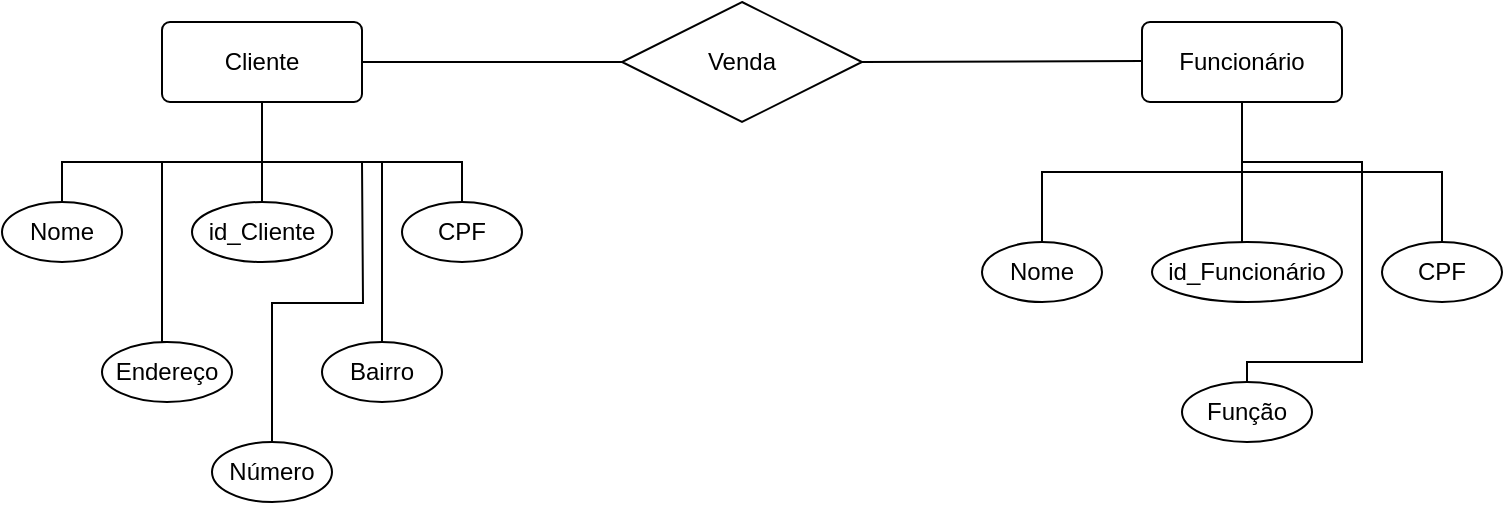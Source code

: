 <mxfile version="14.7.6" type="github">
  <diagram id="R2lEEEUBdFMjLlhIrx00" name="Page-1">
    <mxGraphModel dx="973" dy="548" grid="1" gridSize="10" guides="1" tooltips="1" connect="1" arrows="1" fold="1" page="1" pageScale="1" pageWidth="850" pageHeight="1100" math="0" shadow="0" extFonts="Permanent Marker^https://fonts.googleapis.com/css?family=Permanent+Marker">
      <root>
        <mxCell id="0" />
        <mxCell id="1" parent="0" />
        <mxCell id="hgkkattHW-qaeTxZL8pR-4" value="Venda" style="shape=rhombus;perimeter=rhombusPerimeter;whiteSpace=wrap;html=1;align=center;" vertex="1" parent="1">
          <mxGeometry x="360" y="250" width="120" height="60" as="geometry" />
        </mxCell>
        <mxCell id="hgkkattHW-qaeTxZL8pR-38" value="" style="edgeStyle=orthogonalEdgeStyle;rounded=0;orthogonalLoop=1;jettySize=auto;html=1;endArrow=none;endFill=0;" edge="1" parent="1" source="hgkkattHW-qaeTxZL8pR-5" target="hgkkattHW-qaeTxZL8pR-29">
          <mxGeometry relative="1" as="geometry" />
        </mxCell>
        <mxCell id="hgkkattHW-qaeTxZL8pR-5" value="Cliente" style="rounded=1;arcSize=10;whiteSpace=wrap;html=1;align=center;glass=0;shadow=0;" vertex="1" parent="1">
          <mxGeometry x="130" y="260" width="100" height="40" as="geometry" />
        </mxCell>
        <mxCell id="hgkkattHW-qaeTxZL8pR-6" value="Funcionário" style="rounded=1;arcSize=10;whiteSpace=wrap;html=1;align=center;" vertex="1" parent="1">
          <mxGeometry x="620" y="260" width="100" height="40" as="geometry" />
        </mxCell>
        <mxCell id="hgkkattHW-qaeTxZL8pR-27" value="" style="endArrow=none;html=1;rounded=0;exitX=1;exitY=0.5;exitDx=0;exitDy=0;entryX=0;entryY=0.5;entryDx=0;entryDy=0;" edge="1" parent="1" source="hgkkattHW-qaeTxZL8pR-5" target="hgkkattHW-qaeTxZL8pR-4">
          <mxGeometry relative="1" as="geometry">
            <mxPoint x="240" y="280" as="sourcePoint" />
            <mxPoint x="350" y="270" as="targetPoint" />
          </mxGeometry>
        </mxCell>
        <mxCell id="hgkkattHW-qaeTxZL8pR-28" value="" style="endArrow=none;html=1;rounded=0;exitX=1;exitY=0.5;exitDx=0;exitDy=0;" edge="1" parent="1" source="hgkkattHW-qaeTxZL8pR-4">
          <mxGeometry relative="1" as="geometry">
            <mxPoint x="490" y="280" as="sourcePoint" />
            <mxPoint x="620" y="279.5" as="targetPoint" />
          </mxGeometry>
        </mxCell>
        <mxCell id="hgkkattHW-qaeTxZL8pR-29" value="id_Cliente" style="ellipse;whiteSpace=wrap;html=1;align=center;shadow=0;glass=0;" vertex="1" parent="1">
          <mxGeometry x="145" y="350" width="70" height="30" as="geometry" />
        </mxCell>
        <mxCell id="hgkkattHW-qaeTxZL8pR-40" style="edgeStyle=orthogonalEdgeStyle;rounded=0;orthogonalLoop=1;jettySize=auto;html=1;entryX=0.5;entryY=1;entryDx=0;entryDy=0;endArrow=none;endFill=0;" edge="1" parent="1" source="hgkkattHW-qaeTxZL8pR-30" target="hgkkattHW-qaeTxZL8pR-5">
          <mxGeometry relative="1" as="geometry">
            <Array as="points">
              <mxPoint x="80" y="330" />
              <mxPoint x="180" y="330" />
            </Array>
          </mxGeometry>
        </mxCell>
        <mxCell id="hgkkattHW-qaeTxZL8pR-30" value="Nome" style="ellipse;whiteSpace=wrap;html=1;align=center;shadow=0;glass=0;" vertex="1" parent="1">
          <mxGeometry x="50" y="350" width="60" height="30" as="geometry" />
        </mxCell>
        <mxCell id="hgkkattHW-qaeTxZL8pR-41" style="edgeStyle=orthogonalEdgeStyle;rounded=0;orthogonalLoop=1;jettySize=auto;html=1;exitX=0.5;exitY=0;exitDx=0;exitDy=0;entryX=0.5;entryY=1;entryDx=0;entryDy=0;endArrow=none;endFill=0;" edge="1" parent="1" source="hgkkattHW-qaeTxZL8pR-31" target="hgkkattHW-qaeTxZL8pR-5">
          <mxGeometry relative="1" as="geometry">
            <Array as="points">
              <mxPoint x="280" y="330" />
              <mxPoint x="180" y="330" />
            </Array>
          </mxGeometry>
        </mxCell>
        <mxCell id="hgkkattHW-qaeTxZL8pR-31" value="CPF" style="ellipse;whiteSpace=wrap;html=1;align=center;shadow=0;glass=0;" vertex="1" parent="1">
          <mxGeometry x="250" y="350" width="60" height="30" as="geometry" />
        </mxCell>
        <mxCell id="hgkkattHW-qaeTxZL8pR-42" style="edgeStyle=orthogonalEdgeStyle;rounded=0;orthogonalLoop=1;jettySize=auto;html=1;exitX=0.5;exitY=0;exitDx=0;exitDy=0;entryX=0.5;entryY=1;entryDx=0;entryDy=0;endArrow=none;endFill=0;" edge="1" parent="1" source="hgkkattHW-qaeTxZL8pR-32" target="hgkkattHW-qaeTxZL8pR-5">
          <mxGeometry relative="1" as="geometry">
            <Array as="points">
              <mxPoint x="130" y="420" />
              <mxPoint x="130" y="330" />
              <mxPoint x="180" y="330" />
            </Array>
          </mxGeometry>
        </mxCell>
        <mxCell id="hgkkattHW-qaeTxZL8pR-32" value="Endereço" style="ellipse;whiteSpace=wrap;html=1;align=center;shadow=0;glass=0;" vertex="1" parent="1">
          <mxGeometry x="100" y="420" width="65" height="30" as="geometry" />
        </mxCell>
        <mxCell id="hgkkattHW-qaeTxZL8pR-44" style="edgeStyle=orthogonalEdgeStyle;rounded=0;orthogonalLoop=1;jettySize=auto;html=1;exitX=0.5;exitY=0;exitDx=0;exitDy=0;entryX=0.5;entryY=1;entryDx=0;entryDy=0;endArrow=none;endFill=0;" edge="1" parent="1" source="hgkkattHW-qaeTxZL8pR-33" target="hgkkattHW-qaeTxZL8pR-5">
          <mxGeometry relative="1" as="geometry">
            <Array as="points">
              <mxPoint x="240" y="330" />
              <mxPoint x="180" y="330" />
            </Array>
          </mxGeometry>
        </mxCell>
        <mxCell id="hgkkattHW-qaeTxZL8pR-33" value="Bairro" style="ellipse;whiteSpace=wrap;html=1;align=center;shadow=0;glass=0;" vertex="1" parent="1">
          <mxGeometry x="210" y="420" width="60" height="30" as="geometry" />
        </mxCell>
        <mxCell id="hgkkattHW-qaeTxZL8pR-46" style="edgeStyle=orthogonalEdgeStyle;rounded=0;orthogonalLoop=1;jettySize=auto;html=1;exitX=0.5;exitY=0;exitDx=0;exitDy=0;endArrow=none;endFill=0;" edge="1" parent="1" source="hgkkattHW-qaeTxZL8pR-34">
          <mxGeometry relative="1" as="geometry">
            <mxPoint x="230" y="330" as="targetPoint" />
          </mxGeometry>
        </mxCell>
        <mxCell id="hgkkattHW-qaeTxZL8pR-34" value="Número" style="ellipse;whiteSpace=wrap;html=1;align=center;shadow=0;glass=0;" vertex="1" parent="1">
          <mxGeometry x="155" y="470" width="60" height="30" as="geometry" />
        </mxCell>
        <mxCell id="hgkkattHW-qaeTxZL8pR-54" value="" style="edgeStyle=orthogonalEdgeStyle;rounded=0;orthogonalLoop=1;jettySize=auto;html=1;endArrow=none;endFill=0;" edge="1" parent="1" source="hgkkattHW-qaeTxZL8pR-47" target="hgkkattHW-qaeTxZL8pR-6">
          <mxGeometry relative="1" as="geometry">
            <Array as="points">
              <mxPoint x="670" y="350" />
              <mxPoint x="670" y="350" />
            </Array>
          </mxGeometry>
        </mxCell>
        <mxCell id="hgkkattHW-qaeTxZL8pR-47" value="id_Funcionário" style="ellipse;whiteSpace=wrap;html=1;align=center;shadow=0;glass=0;" vertex="1" parent="1">
          <mxGeometry x="625" y="370" width="95" height="30" as="geometry" />
        </mxCell>
        <mxCell id="hgkkattHW-qaeTxZL8pR-55" style="edgeStyle=orthogonalEdgeStyle;rounded=0;orthogonalLoop=1;jettySize=auto;html=1;exitX=0.5;exitY=0;exitDx=0;exitDy=0;entryX=0.5;entryY=1;entryDx=0;entryDy=0;endArrow=none;endFill=0;" edge="1" parent="1" source="hgkkattHW-qaeTxZL8pR-48" target="hgkkattHW-qaeTxZL8pR-6">
          <mxGeometry relative="1" as="geometry" />
        </mxCell>
        <mxCell id="hgkkattHW-qaeTxZL8pR-48" value="Nome" style="ellipse;whiteSpace=wrap;html=1;align=center;shadow=0;glass=0;" vertex="1" parent="1">
          <mxGeometry x="540" y="370" width="60" height="30" as="geometry" />
        </mxCell>
        <mxCell id="hgkkattHW-qaeTxZL8pR-56" style="edgeStyle=orthogonalEdgeStyle;rounded=0;orthogonalLoop=1;jettySize=auto;html=1;exitX=0.5;exitY=0;exitDx=0;exitDy=0;entryX=0.5;entryY=1;entryDx=0;entryDy=0;endArrow=none;endFill=0;" edge="1" parent="1" source="hgkkattHW-qaeTxZL8pR-49" target="hgkkattHW-qaeTxZL8pR-6">
          <mxGeometry relative="1" as="geometry" />
        </mxCell>
        <mxCell id="hgkkattHW-qaeTxZL8pR-49" value="CPF" style="ellipse;whiteSpace=wrap;html=1;align=center;shadow=0;glass=0;" vertex="1" parent="1">
          <mxGeometry x="740" y="370" width="60" height="30" as="geometry" />
        </mxCell>
        <mxCell id="hgkkattHW-qaeTxZL8pR-57" style="edgeStyle=orthogonalEdgeStyle;rounded=0;orthogonalLoop=1;jettySize=auto;html=1;exitX=0.5;exitY=0;exitDx=0;exitDy=0;endArrow=none;endFill=0;entryX=0.5;entryY=1;entryDx=0;entryDy=0;" edge="1" parent="1" source="hgkkattHW-qaeTxZL8pR-50" target="hgkkattHW-qaeTxZL8pR-6">
          <mxGeometry relative="1" as="geometry">
            <mxPoint x="730" y="330" as="targetPoint" />
            <Array as="points">
              <mxPoint x="673" y="430" />
              <mxPoint x="730" y="430" />
              <mxPoint x="730" y="330" />
              <mxPoint x="670" y="330" />
            </Array>
          </mxGeometry>
        </mxCell>
        <mxCell id="hgkkattHW-qaeTxZL8pR-50" value="Função" style="ellipse;whiteSpace=wrap;html=1;align=center;shadow=0;glass=0;" vertex="1" parent="1">
          <mxGeometry x="640" y="440" width="65" height="30" as="geometry" />
        </mxCell>
      </root>
    </mxGraphModel>
  </diagram>
</mxfile>
